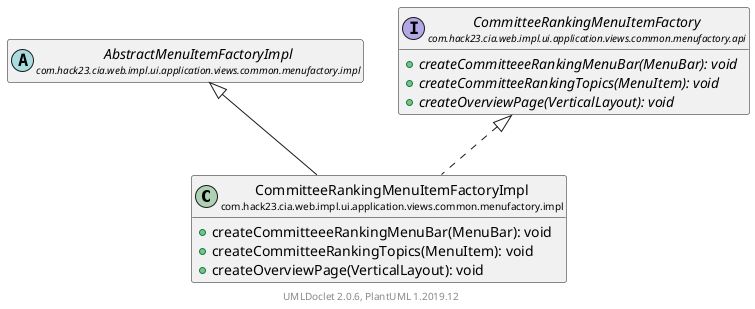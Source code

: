 @startuml
    set namespaceSeparator none
    hide empty fields
    hide empty methods

    class "<size:14>CommitteeRankingMenuItemFactoryImpl\n<size:10>com.hack23.cia.web.impl.ui.application.views.common.menufactory.impl" as com.hack23.cia.web.impl.ui.application.views.common.menufactory.impl.CommitteeRankingMenuItemFactoryImpl [[CommitteeRankingMenuItemFactoryImpl.html]] {
        +createCommitteeeRankingMenuBar(MenuBar): void
        +createCommitteeRankingTopics(MenuItem): void
        +createOverviewPage(VerticalLayout): void
    }

    abstract class "<size:14>AbstractMenuItemFactoryImpl\n<size:10>com.hack23.cia.web.impl.ui.application.views.common.menufactory.impl" as com.hack23.cia.web.impl.ui.application.views.common.menufactory.impl.AbstractMenuItemFactoryImpl [[AbstractMenuItemFactoryImpl.html]]
    interface "<size:14>CommitteeRankingMenuItemFactory\n<size:10>com.hack23.cia.web.impl.ui.application.views.common.menufactory.api" as com.hack23.cia.web.impl.ui.application.views.common.menufactory.api.CommitteeRankingMenuItemFactory [[../api/CommitteeRankingMenuItemFactory.html]] {
        {abstract} +createCommitteeeRankingMenuBar(MenuBar): void
        {abstract} +createCommitteeRankingTopics(MenuItem): void
        {abstract} +createOverviewPage(VerticalLayout): void
    }

    com.hack23.cia.web.impl.ui.application.views.common.menufactory.impl.AbstractMenuItemFactoryImpl <|-- com.hack23.cia.web.impl.ui.application.views.common.menufactory.impl.CommitteeRankingMenuItemFactoryImpl
    com.hack23.cia.web.impl.ui.application.views.common.menufactory.api.CommitteeRankingMenuItemFactory <|.. com.hack23.cia.web.impl.ui.application.views.common.menufactory.impl.CommitteeRankingMenuItemFactoryImpl

    center footer UMLDoclet 2.0.6, PlantUML 1.2019.12
@enduml
